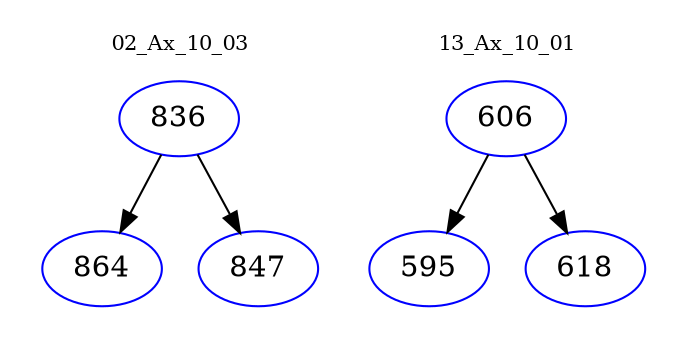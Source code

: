 digraph{
subgraph cluster_0 {
color = white
label = "02_Ax_10_03";
fontsize=10;
T0_836 [label="836", color="blue"]
T0_836 -> T0_864 [color="black"]
T0_864 [label="864", color="blue"]
T0_836 -> T0_847 [color="black"]
T0_847 [label="847", color="blue"]
}
subgraph cluster_1 {
color = white
label = "13_Ax_10_01";
fontsize=10;
T1_606 [label="606", color="blue"]
T1_606 -> T1_595 [color="black"]
T1_595 [label="595", color="blue"]
T1_606 -> T1_618 [color="black"]
T1_618 [label="618", color="blue"]
}
}
